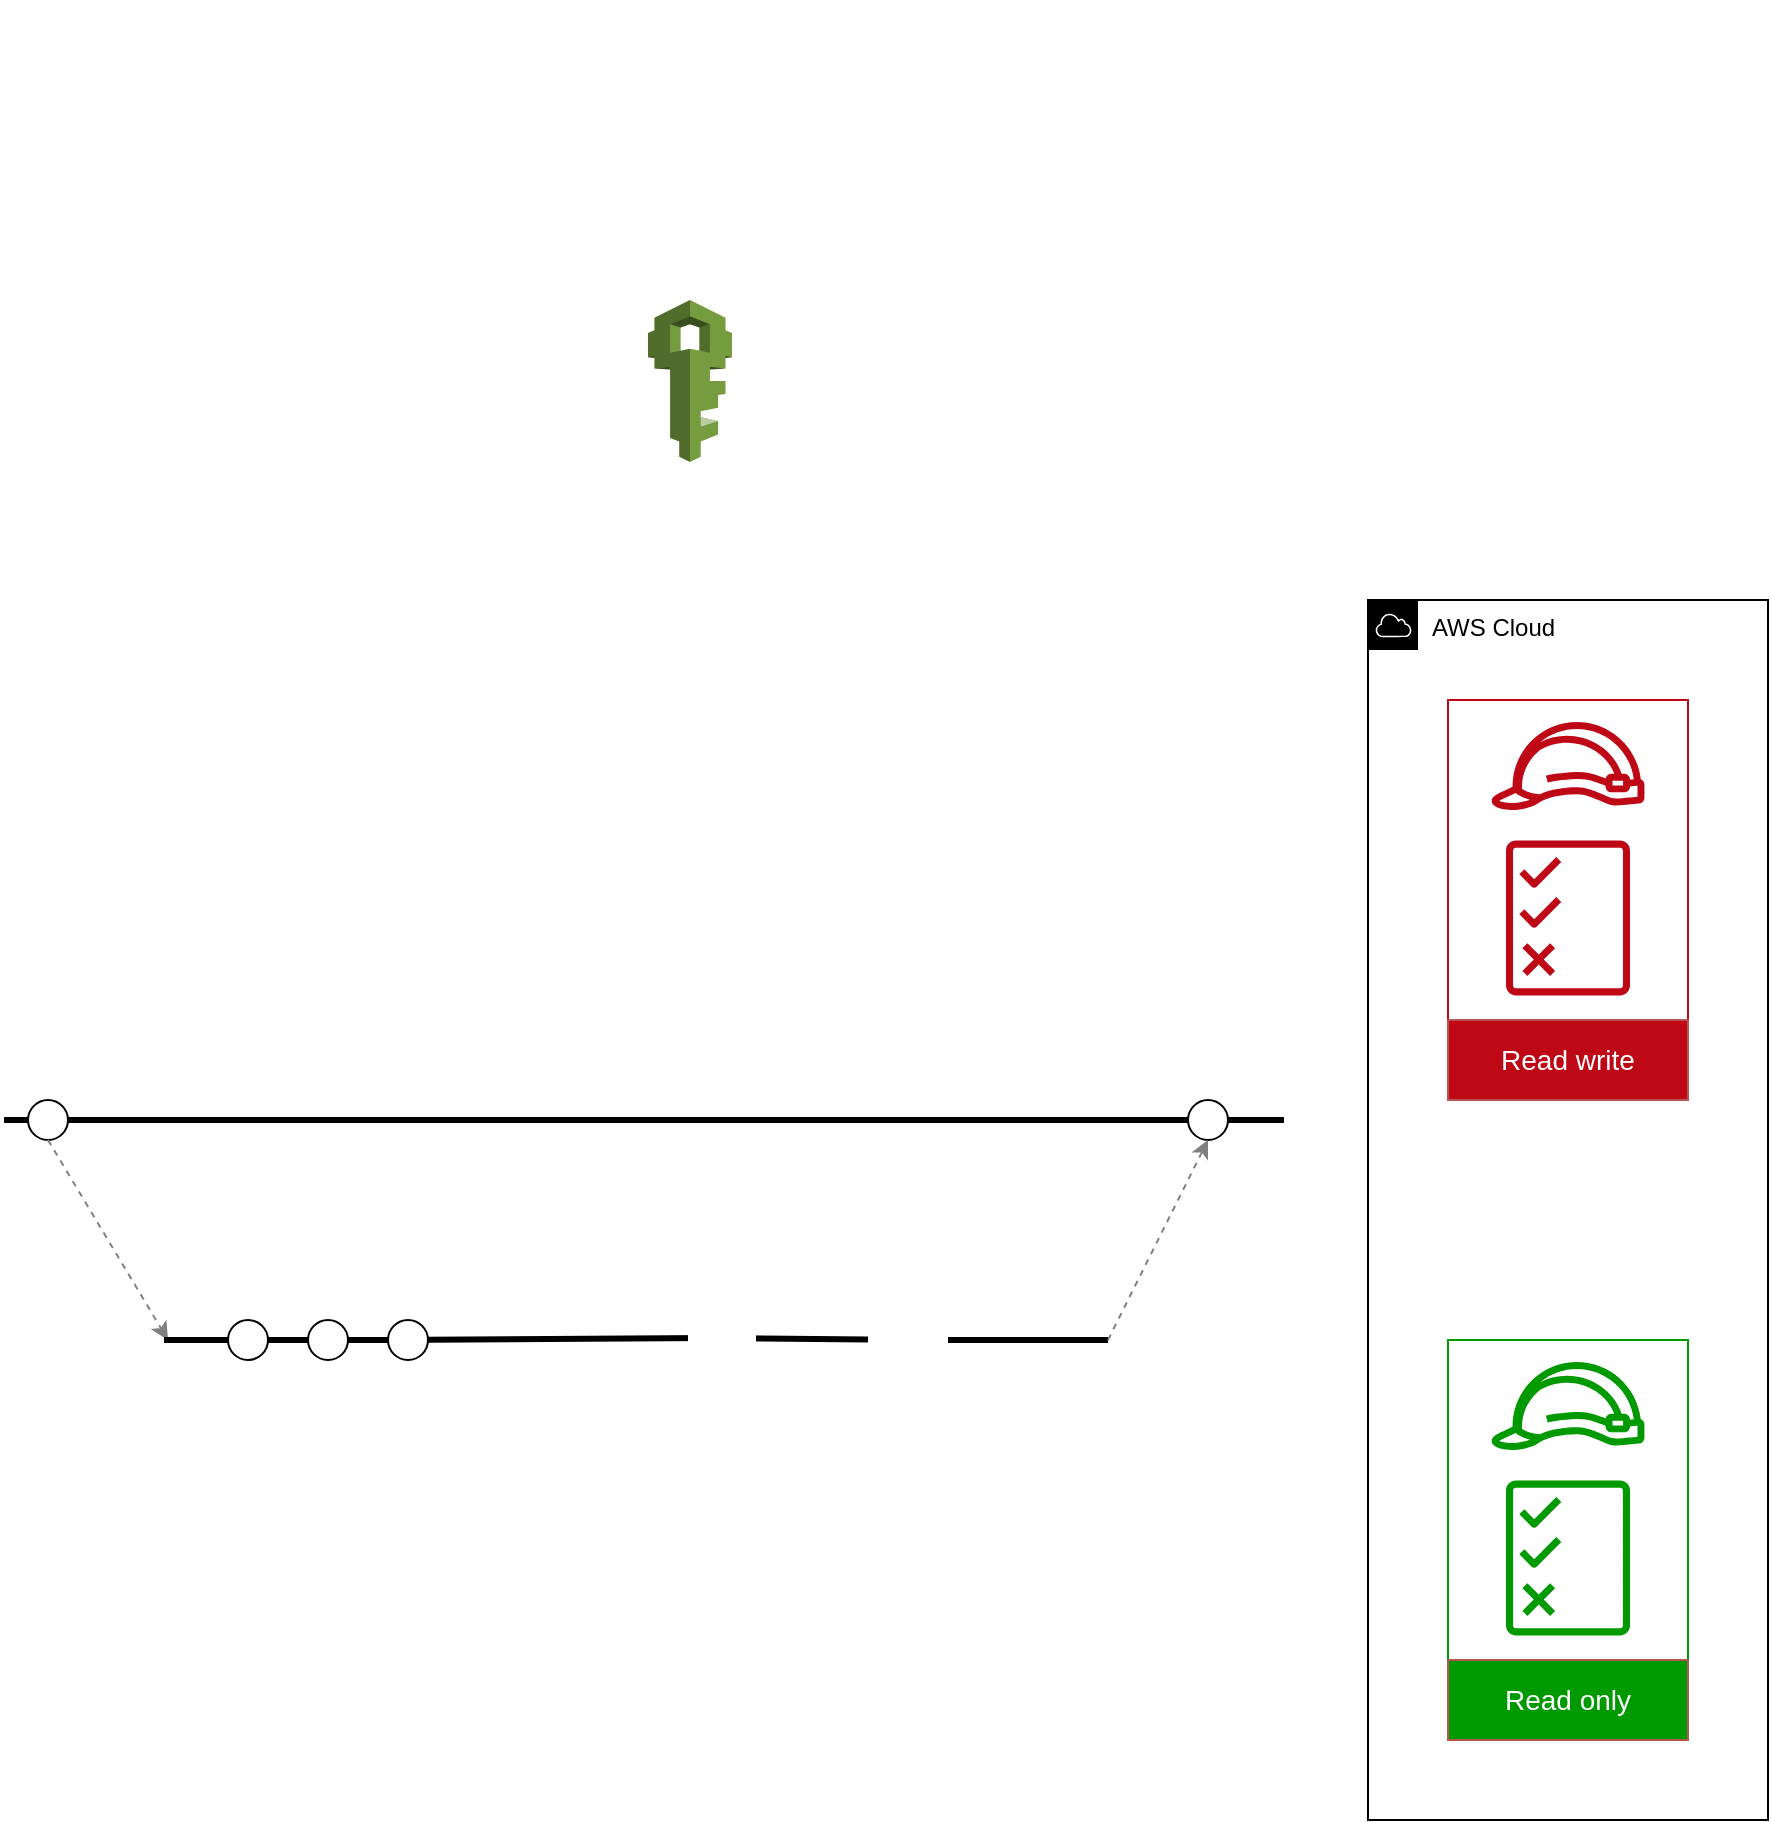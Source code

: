 <mxfile version="16.5.3" type="github">
  <diagram id="vGJsFXoUOAMe50neJNa9" name="Page-1">
    <mxGraphModel dx="2186" dy="1257" grid="1" gridSize="10" guides="1" tooltips="1" connect="1" arrows="1" fold="1" page="1" pageScale="1" pageWidth="850" pageHeight="1100" math="0" shadow="0">
      <root>
        <mxCell id="0" />
        <mxCell id="1" parent="0" />
        <mxCell id="0IvQlongquWdCY5cVerd-1" value="" style="shape=image;html=1;verticalAlign=top;verticalLabelPosition=bottom;labelBackgroundColor=#ffffff;imageAspect=0;aspect=fixed;image=https://cdn4.iconfinder.com/data/icons/ionicons/512/icon-social-github-128.png" vertex="1" parent="1">
          <mxGeometry x="270" y="90" width="128" height="128" as="geometry" />
        </mxCell>
        <mxCell id="0IvQlongquWdCY5cVerd-2" value="" style="rounded=0;whiteSpace=wrap;html=1;fillColor=none;strokeColor=#BF0816;" vertex="1" parent="1">
          <mxGeometry x="480" y="440" width="120" height="200" as="geometry" />
        </mxCell>
        <mxCell id="0IvQlongquWdCY5cVerd-4" value="" style="outlineConnect=0;dashed=0;verticalLabelPosition=bottom;verticalAlign=top;align=center;html=1;shape=mxgraph.aws3.iam;fillColor=#759C3E;gradientColor=none;" vertex="1" parent="1">
          <mxGeometry x="80" y="240" width="42" height="81" as="geometry" />
        </mxCell>
        <mxCell id="0IvQlongquWdCY5cVerd-5" value="" style="sketch=0;outlineConnect=0;fontColor=#232F3E;gradientColor=none;fillColor=#BF0816;strokeColor=none;dashed=0;verticalLabelPosition=bottom;verticalAlign=top;align=center;html=1;fontSize=12;fontStyle=0;aspect=fixed;pointerEvents=1;shape=mxgraph.aws4.permissions;" vertex="1" parent="1">
          <mxGeometry x="509" y="510" width="62" height="78" as="geometry" />
        </mxCell>
        <mxCell id="0IvQlongquWdCY5cVerd-6" value="" style="sketch=0;outlineConnect=0;fontColor=#232F3E;gradientColor=none;fillColor=#BF0816;strokeColor=none;dashed=0;verticalLabelPosition=bottom;verticalAlign=top;align=center;html=1;fontSize=12;fontStyle=0;aspect=fixed;pointerEvents=1;shape=mxgraph.aws4.role;" vertex="1" parent="1">
          <mxGeometry x="501" y="451" width="78" height="44" as="geometry" />
        </mxCell>
        <mxCell id="0IvQlongquWdCY5cVerd-7" value="Read write" style="text;html=1;strokeColor=#b85450;fillColor=#BF0816;align=center;verticalAlign=middle;whiteSpace=wrap;rounded=0;fontColor=#FFFFFF;fontSize=14;" vertex="1" parent="1">
          <mxGeometry x="480" y="600" width="120" height="40" as="geometry" />
        </mxCell>
        <mxCell id="0IvQlongquWdCY5cVerd-8" value="" style="rounded=0;whiteSpace=wrap;html=1;fillColor=none;strokeColor=#009900;" vertex="1" parent="1">
          <mxGeometry x="480" y="760" width="120" height="200" as="geometry" />
        </mxCell>
        <mxCell id="0IvQlongquWdCY5cVerd-9" value="" style="sketch=0;outlineConnect=0;fillColor=#009900;strokeColor=#d6b656;dashed=0;verticalLabelPosition=bottom;verticalAlign=top;align=center;html=1;fontSize=12;fontStyle=0;aspect=fixed;pointerEvents=1;shape=mxgraph.aws4.permissions;" vertex="1" parent="1">
          <mxGeometry x="509" y="830" width="62" height="78" as="geometry" />
        </mxCell>
        <mxCell id="0IvQlongquWdCY5cVerd-10" value="" style="sketch=0;outlineConnect=0;fillColor=#009900;strokeColor=#d6b656;dashed=0;verticalLabelPosition=bottom;verticalAlign=top;align=center;html=1;fontSize=12;fontStyle=0;aspect=fixed;pointerEvents=1;shape=mxgraph.aws4.role;" vertex="1" parent="1">
          <mxGeometry x="501" y="771" width="78" height="44" as="geometry" />
        </mxCell>
        <mxCell id="0IvQlongquWdCY5cVerd-11" value="Read only" style="text;html=1;strokeColor=#b85450;fillColor=#009900;align=center;verticalAlign=middle;whiteSpace=wrap;rounded=0;fontColor=#FFFFFF;fontSize=14;" vertex="1" parent="1">
          <mxGeometry x="480" y="920" width="120" height="40" as="geometry" />
        </mxCell>
        <mxCell id="0IvQlongquWdCY5cVerd-12" value="" style="endArrow=none;html=1;rounded=0;fontSize=14;fontColor=#FFFFFF;strokeWidth=3;startArrow=none;" edge="1" parent="1" source="0IvQlongquWdCY5cVerd-15">
          <mxGeometry width="50" height="50" relative="1" as="geometry">
            <mxPoint x="-242" y="650" as="sourcePoint" />
            <mxPoint x="398" y="650" as="targetPoint" />
          </mxGeometry>
        </mxCell>
        <mxCell id="0IvQlongquWdCY5cVerd-13" value="" style="ellipse;whiteSpace=wrap;html=1;aspect=fixed;fontSize=14;fontColor=#FFFFFF;strokeColor=#000000;fillColor=none;" vertex="1" parent="1">
          <mxGeometry x="-230" y="640" width="20" height="20" as="geometry" />
        </mxCell>
        <mxCell id="0IvQlongquWdCY5cVerd-14" value="" style="endArrow=none;html=1;rounded=0;fontSize=14;fontColor=#FFFFFF;strokeWidth=3;" edge="1" parent="1" target="0IvQlongquWdCY5cVerd-13">
          <mxGeometry width="50" height="50" relative="1" as="geometry">
            <mxPoint x="-242" y="650" as="sourcePoint" />
            <mxPoint x="398" y="650" as="targetPoint" />
          </mxGeometry>
        </mxCell>
        <mxCell id="0IvQlongquWdCY5cVerd-15" value="" style="ellipse;whiteSpace=wrap;html=1;aspect=fixed;fontSize=14;fontColor=#FFFFFF;strokeColor=#000000;fillColor=none;" vertex="1" parent="1">
          <mxGeometry x="350" y="640" width="20" height="20" as="geometry" />
        </mxCell>
        <mxCell id="0IvQlongquWdCY5cVerd-16" value="" style="endArrow=none;html=1;rounded=0;fontSize=14;fontColor=#FFFFFF;strokeWidth=3;startArrow=none;" edge="1" parent="1" source="0IvQlongquWdCY5cVerd-13" target="0IvQlongquWdCY5cVerd-15">
          <mxGeometry width="50" height="50" relative="1" as="geometry">
            <mxPoint x="-210" y="650" as="sourcePoint" />
            <mxPoint x="398" y="650" as="targetPoint" />
          </mxGeometry>
        </mxCell>
        <mxCell id="0IvQlongquWdCY5cVerd-17" value="" style="endArrow=classic;html=1;rounded=0;fontSize=14;fontColor=#FFFFFF;strokeWidth=1;exitX=0.5;exitY=1;exitDx=0;exitDy=0;dashed=1;strokeColor=#808080;" edge="1" parent="1" source="0IvQlongquWdCY5cVerd-13">
          <mxGeometry width="50" height="50" relative="1" as="geometry">
            <mxPoint x="-220" y="650" as="sourcePoint" />
            <mxPoint x="-160" y="760" as="targetPoint" />
          </mxGeometry>
        </mxCell>
        <mxCell id="0IvQlongquWdCY5cVerd-18" value="" style="endArrow=none;html=1;rounded=0;fontSize=14;fontColor=#FFFFFF;strokeWidth=3;startArrow=none;" edge="1" parent="1" source="0IvQlongquWdCY5cVerd-28">
          <mxGeometry width="50" height="50" relative="1" as="geometry">
            <mxPoint x="-162" y="760" as="sourcePoint" />
            <mxPoint x="310" y="760" as="targetPoint" />
          </mxGeometry>
        </mxCell>
        <mxCell id="0IvQlongquWdCY5cVerd-19" value="" style="endArrow=classic;html=1;rounded=0;fontSize=14;fontColor=#FFFFFF;strokeWidth=1;dashed=1;strokeColor=#808080;entryX=0.5;entryY=1;entryDx=0;entryDy=0;" edge="1" parent="1" target="0IvQlongquWdCY5cVerd-15">
          <mxGeometry width="50" height="50" relative="1" as="geometry">
            <mxPoint x="310" y="760" as="sourcePoint" />
            <mxPoint x="360" y="650" as="targetPoint" />
            <Array as="points" />
          </mxGeometry>
        </mxCell>
        <mxCell id="0IvQlongquWdCY5cVerd-20" value="" style="ellipse;whiteSpace=wrap;html=1;aspect=fixed;fontSize=14;fontColor=#FFFFFF;strokeColor=#000000;fillColor=none;" vertex="1" parent="1">
          <mxGeometry x="-130" y="750" width="20" height="20" as="geometry" />
        </mxCell>
        <mxCell id="0IvQlongquWdCY5cVerd-21" value="" style="endArrow=none;html=1;rounded=0;fontSize=14;fontColor=#FFFFFF;strokeWidth=3;startArrow=none;" edge="1" parent="1" target="0IvQlongquWdCY5cVerd-20">
          <mxGeometry width="50" height="50" relative="1" as="geometry">
            <mxPoint x="-162" y="760" as="sourcePoint" />
            <mxPoint x="310" y="760" as="targetPoint" />
          </mxGeometry>
        </mxCell>
        <mxCell id="0IvQlongquWdCY5cVerd-23" value="" style="ellipse;whiteSpace=wrap;html=1;aspect=fixed;fontSize=14;fontColor=#FFFFFF;strokeColor=#000000;fillColor=none;" vertex="1" parent="1">
          <mxGeometry x="-90" y="750" width="20" height="20" as="geometry" />
        </mxCell>
        <mxCell id="0IvQlongquWdCY5cVerd-24" value="" style="endArrow=none;html=1;rounded=0;fontSize=14;fontColor=#FFFFFF;strokeWidth=3;startArrow=none;" edge="1" parent="1" source="0IvQlongquWdCY5cVerd-20" target="0IvQlongquWdCY5cVerd-23">
          <mxGeometry width="50" height="50" relative="1" as="geometry">
            <mxPoint x="-110" y="760" as="sourcePoint" />
            <mxPoint x="310" y="760" as="targetPoint" />
          </mxGeometry>
        </mxCell>
        <mxCell id="0IvQlongquWdCY5cVerd-22" value="" style="ellipse;whiteSpace=wrap;html=1;aspect=fixed;fontSize=14;fontColor=#FFFFFF;strokeColor=#000000;fillColor=none;" vertex="1" parent="1">
          <mxGeometry x="-50" y="750" width="20" height="20" as="geometry" />
        </mxCell>
        <mxCell id="0IvQlongquWdCY5cVerd-25" value="" style="endArrow=none;html=1;rounded=0;fontSize=14;fontColor=#FFFFFF;strokeWidth=3;startArrow=none;" edge="1" parent="1" source="0IvQlongquWdCY5cVerd-23" target="0IvQlongquWdCY5cVerd-22">
          <mxGeometry width="50" height="50" relative="1" as="geometry">
            <mxPoint x="-70" y="760" as="sourcePoint" />
            <mxPoint x="310" y="760" as="targetPoint" />
          </mxGeometry>
        </mxCell>
        <mxCell id="0IvQlongquWdCY5cVerd-26" value="" style="shape=image;html=1;verticalAlign=top;verticalLabelPosition=bottom;labelBackgroundColor=#ffffff;imageAspect=0;aspect=fixed;image=https://cdn0.iconfinder.com/data/icons/octicons/1024/git-pull-request-128.png;fontSize=14;fontColor=#FFFFFF;strokeColor=#000000;fillColor=none;imageBackground=default;" vertex="1" parent="1">
          <mxGeometry x="20" y="743" width="34" height="34" as="geometry" />
        </mxCell>
        <mxCell id="0IvQlongquWdCY5cVerd-28" value="" style="shape=image;html=1;verticalAlign=top;verticalLabelPosition=bottom;labelBackgroundColor=#ffffff;imageAspect=0;aspect=fixed;image=https://cdn0.iconfinder.com/data/icons/faticons-2/30/approve3-128.png;fontSize=14;fontColor=#FFFFFF;strokeColor=#000000;fillColor=none;" vertex="1" parent="1">
          <mxGeometry x="190" y="740" width="40" height="40" as="geometry" />
        </mxCell>
        <mxCell id="0IvQlongquWdCY5cVerd-29" value="" style="endArrow=none;html=1;rounded=0;fontSize=14;fontColor=#FFFFFF;strokeWidth=3;startArrow=none;" edge="1" parent="1" source="0IvQlongquWdCY5cVerd-22" target="0IvQlongquWdCY5cVerd-28">
          <mxGeometry width="50" height="50" relative="1" as="geometry">
            <mxPoint x="-30" y="760" as="sourcePoint" />
            <mxPoint x="310" y="760" as="targetPoint" />
            <Array as="points">
              <mxPoint x="110" y="759" />
            </Array>
          </mxGeometry>
        </mxCell>
        <mxCell id="0IvQlongquWdCY5cVerd-27" value="" style="shape=image;html=1;verticalAlign=top;verticalLabelPosition=bottom;labelBackgroundColor=#ffffff;imageAspect=0;aspect=fixed;image=https://cdn1.iconfinder.com/data/icons/ui-essential-17/32/UI_Essential_Outline_2_essential-app-ui-chat-comment-messages-talk-128.png;fontSize=14;fontColor=#FFFFFF;strokeColor=#000000;fillColor=none;imageBackground=default;" vertex="1" parent="1">
          <mxGeometry x="100" y="743" width="34" height="34" as="geometry" />
        </mxCell>
        <mxCell id="0IvQlongquWdCY5cVerd-30" value="&lt;font color=&quot;#000000&quot;&gt;AWS Cloud&lt;/font&gt;" style="sketch=0;outlineConnect=0;gradientColor=none;html=1;whiteSpace=wrap;fontSize=12;fontStyle=0;shape=mxgraph.aws4.group;grIcon=mxgraph.aws4.group_aws_cloud;strokeColor=#000000;fillColor=none;verticalAlign=top;align=left;spacingLeft=30;fontColor=#AAB7B8;dashed=0;" vertex="1" parent="1">
          <mxGeometry x="440" y="390" width="200" height="610" as="geometry" />
        </mxCell>
      </root>
    </mxGraphModel>
  </diagram>
</mxfile>

